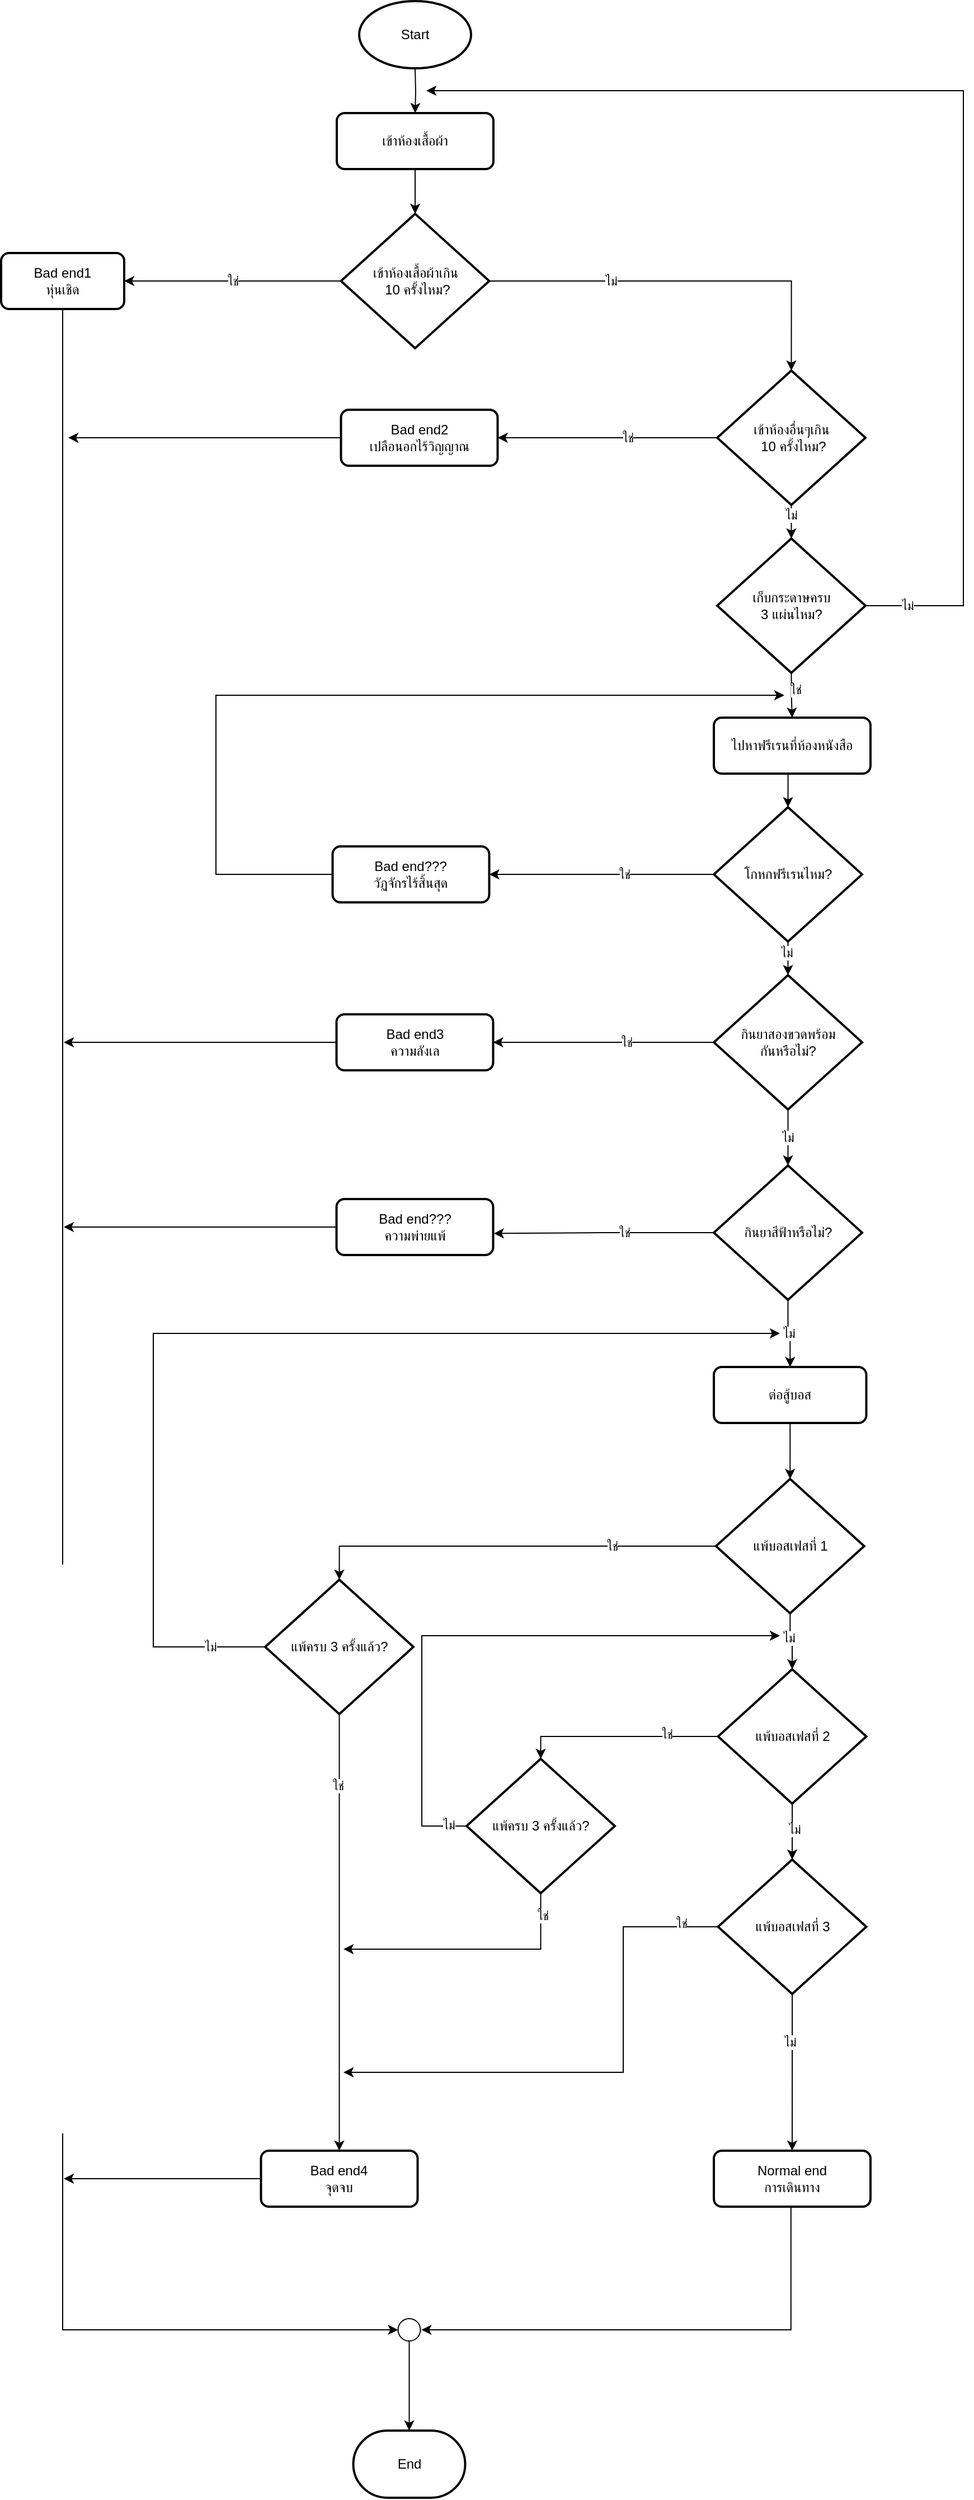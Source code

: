 <mxfile version="26.0.16">
  <diagram name="Page-1" id="IDfR5r8LUMfTRaYuUhKE">
    <mxGraphModel dx="2482" dy="785" grid="1" gridSize="10" guides="1" tooltips="1" connect="1" arrows="1" fold="1" page="1" pageScale="1" pageWidth="850" pageHeight="1100" math="0" shadow="0">
      <root>
        <mxCell id="0" />
        <mxCell id="1" parent="0" />
        <mxCell id="uSDcJzuN3soXK7VAa02k-15" value="ใช่" style="edgeStyle=orthogonalEdgeStyle;rounded=0;orthogonalLoop=1;jettySize=auto;html=1;entryX=1;entryY=0.5;entryDx=0;entryDy=0;" parent="1" source="uSDcJzuN3soXK7VAa02k-1" target="uSDcJzuN3soXK7VAa02k-14" edge="1">
          <mxGeometry relative="1" as="geometry" />
        </mxCell>
        <mxCell id="uSDcJzuN3soXK7VAa02k-1" value="เข้าห้องเสื้อผ้าเกิน&lt;div&gt;&amp;nbsp;10 ครั้งไหม?&lt;/div&gt;" style="strokeWidth=2;html=1;shape=mxgraph.flowchart.decision;whiteSpace=wrap;" parent="1" vertex="1">
          <mxGeometry x="-56.25" y="210" width="132.5" height="120" as="geometry" />
        </mxCell>
        <mxCell id="uSDcJzuN3soXK7VAa02k-4" value="End" style="strokeWidth=2;html=1;shape=mxgraph.flowchart.terminator;whiteSpace=wrap;" parent="1" vertex="1">
          <mxGeometry x="-45.25" y="2190" width="100" height="60" as="geometry" />
        </mxCell>
        <mxCell id="uSDcJzuN3soXK7VAa02k-8" value="" style="edgeStyle=orthogonalEdgeStyle;rounded=0;orthogonalLoop=1;jettySize=auto;html=1;" parent="1" target="uSDcJzuN3soXK7VAa02k-7" edge="1">
          <mxGeometry relative="1" as="geometry">
            <mxPoint x="10" y="80" as="sourcePoint" />
          </mxGeometry>
        </mxCell>
        <mxCell id="uSDcJzuN3soXK7VAa02k-11" value="" style="edgeStyle=orthogonalEdgeStyle;rounded=0;orthogonalLoop=1;jettySize=auto;html=1;" parent="1" source="uSDcJzuN3soXK7VAa02k-7" target="uSDcJzuN3soXK7VAa02k-1" edge="1">
          <mxGeometry relative="1" as="geometry" />
        </mxCell>
        <mxCell id="uSDcJzuN3soXK7VAa02k-7" value="เข้าห้องเสื้อผ้า" style="rounded=1;whiteSpace=wrap;html=1;absoluteArcSize=1;arcSize=14;strokeWidth=2;" parent="1" vertex="1">
          <mxGeometry x="-60" y="120" width="140" height="50" as="geometry" />
        </mxCell>
        <mxCell id="uSDcJzuN3soXK7VAa02k-10" value="Start" style="strokeWidth=2;html=1;shape=mxgraph.flowchart.start_1;whiteSpace=wrap;" parent="1" vertex="1">
          <mxGeometry x="-40" y="20" width="100" height="60" as="geometry" />
        </mxCell>
        <mxCell id="uSDcJzuN3soXK7VAa02k-14" value="Bad end1&lt;div&gt;หุ่นเชิด&lt;/div&gt;" style="rounded=1;whiteSpace=wrap;html=1;absoluteArcSize=1;arcSize=14;strokeWidth=2;" parent="1" vertex="1">
          <mxGeometry x="-360" y="245" width="110" height="50" as="geometry" />
        </mxCell>
        <mxCell id="uSDcJzuN3soXK7VAa02k-23" value="ใช่" style="edgeStyle=orthogonalEdgeStyle;rounded=0;orthogonalLoop=1;jettySize=auto;html=1;entryX=1;entryY=0.5;entryDx=0;entryDy=0;" parent="1" source="uSDcJzuN3soXK7VAa02k-17" target="uSDcJzuN3soXK7VAa02k-25" edge="1">
          <mxGeometry x="-0.185" relative="1" as="geometry">
            <mxPoint x="90" y="410" as="targetPoint" />
            <mxPoint as="offset" />
          </mxGeometry>
        </mxCell>
        <mxCell id="1ZfE2ZHqK8PGb9SZGu6e-6" value="" style="edgeStyle=orthogonalEdgeStyle;rounded=0;orthogonalLoop=1;jettySize=auto;html=1;" edge="1" parent="1" source="uSDcJzuN3soXK7VAa02k-17" target="1ZfE2ZHqK8PGb9SZGu6e-1">
          <mxGeometry relative="1" as="geometry" />
        </mxCell>
        <mxCell id="1ZfE2ZHqK8PGb9SZGu6e-15" value="ไม่" style="edgeLabel;html=1;align=center;verticalAlign=middle;resizable=0;points=[];" vertex="1" connectable="0" parent="1ZfE2ZHqK8PGb9SZGu6e-6">
          <mxGeometry x="-0.76" y="-1" relative="1" as="geometry">
            <mxPoint y="3" as="offset" />
          </mxGeometry>
        </mxCell>
        <mxCell id="uSDcJzuN3soXK7VAa02k-17" value="เข้าห้องอื่นๆเกิน&lt;div&gt;&amp;nbsp;10 ครั้งไหม?&lt;/div&gt;" style="strokeWidth=2;html=1;shape=mxgraph.flowchart.decision;whiteSpace=wrap;" parent="1" vertex="1">
          <mxGeometry x="280" y="350" width="132.5" height="120" as="geometry" />
        </mxCell>
        <mxCell id="uSDcJzuN3soXK7VAa02k-18" value="ไม่" style="edgeStyle=orthogonalEdgeStyle;rounded=0;orthogonalLoop=1;jettySize=auto;html=1;exitX=1;exitY=0.5;exitDx=0;exitDy=0;exitPerimeter=0;entryX=0.5;entryY=0;entryDx=0;entryDy=0;entryPerimeter=0;" parent="1" source="uSDcJzuN3soXK7VAa02k-1" target="uSDcJzuN3soXK7VAa02k-17" edge="1">
          <mxGeometry x="-0.381" relative="1" as="geometry">
            <mxPoint as="offset" />
          </mxGeometry>
        </mxCell>
        <mxCell id="uSDcJzuN3soXK7VAa02k-28" value="ใช่" style="edgeStyle=orthogonalEdgeStyle;rounded=0;orthogonalLoop=1;jettySize=auto;html=1;entryX=1;entryY=0.5;entryDx=0;entryDy=0;" parent="1" source="uSDcJzuN3soXK7VAa02k-24" target="uSDcJzuN3soXK7VAa02k-27" edge="1">
          <mxGeometry x="-0.207" relative="1" as="geometry">
            <mxPoint as="offset" />
          </mxGeometry>
        </mxCell>
        <mxCell id="uSDcJzuN3soXK7VAa02k-31" value="ไม่" style="edgeStyle=orthogonalEdgeStyle;rounded=0;orthogonalLoop=1;jettySize=auto;html=1;" parent="1" source="uSDcJzuN3soXK7VAa02k-24" target="uSDcJzuN3soXK7VAa02k-29" edge="1">
          <mxGeometry relative="1" as="geometry" />
        </mxCell>
        <mxCell id="uSDcJzuN3soXK7VAa02k-24" value="&lt;span style=&quot;background-color: transparent; color: light-dark(rgb(0, 0, 0), rgb(255, 255, 255));&quot;&gt;กินยาสองขวดพร้อม&lt;/span&gt;&lt;div&gt;&lt;span style=&quot;background-color: transparent; color: light-dark(rgb(0, 0, 0), rgb(255, 255, 255));&quot;&gt;กันหรือไม่?&lt;/span&gt;&lt;/div&gt;" style="strokeWidth=2;html=1;shape=mxgraph.flowchart.decision;whiteSpace=wrap;" parent="1" vertex="1">
          <mxGeometry x="277" y="890" width="132.5" height="120" as="geometry" />
        </mxCell>
        <mxCell id="uSDcJzuN3soXK7VAa02k-102" style="edgeStyle=orthogonalEdgeStyle;rounded=0;orthogonalLoop=1;jettySize=auto;html=1;" parent="1" source="uSDcJzuN3soXK7VAa02k-25" edge="1">
          <mxGeometry relative="1" as="geometry">
            <mxPoint x="-300" y="410.0" as="targetPoint" />
          </mxGeometry>
        </mxCell>
        <mxCell id="uSDcJzuN3soXK7VAa02k-25" value="Bad end2&lt;div&gt;เปลือนอกไร้วิญญาณ&lt;/div&gt;" style="rounded=1;whiteSpace=wrap;html=1;absoluteArcSize=1;arcSize=14;strokeWidth=2;" parent="1" vertex="1">
          <mxGeometry x="-56.25" y="385" width="140" height="50" as="geometry" />
        </mxCell>
        <mxCell id="uSDcJzuN3soXK7VAa02k-103" style="edgeStyle=orthogonalEdgeStyle;rounded=0;orthogonalLoop=1;jettySize=auto;html=1;" parent="1" source="uSDcJzuN3soXK7VAa02k-27" edge="1">
          <mxGeometry relative="1" as="geometry">
            <mxPoint x="-304" y="950.0" as="targetPoint" />
          </mxGeometry>
        </mxCell>
        <mxCell id="uSDcJzuN3soXK7VAa02k-27" value="Bad end3&lt;div&gt;ความลังเล&lt;/div&gt;" style="rounded=1;whiteSpace=wrap;html=1;absoluteArcSize=1;arcSize=14;strokeWidth=2;" parent="1" vertex="1">
          <mxGeometry x="-60.25" y="925" width="140" height="50" as="geometry" />
        </mxCell>
        <mxCell id="uSDcJzuN3soXK7VAa02k-32" value="ใช่" style="edgeStyle=orthogonalEdgeStyle;rounded=0;orthogonalLoop=1;jettySize=auto;html=1;entryX=1.004;entryY=0.614;entryDx=0;entryDy=0;entryPerimeter=0;" parent="1" source="uSDcJzuN3soXK7VAa02k-29" target="uSDcJzuN3soXK7VAa02k-33" edge="1">
          <mxGeometry x="-0.185" relative="1" as="geometry">
            <mxPoint x="126" y="1120" as="targetPoint" />
            <mxPoint as="offset" />
          </mxGeometry>
        </mxCell>
        <mxCell id="uSDcJzuN3soXK7VAa02k-36" value="ไม่" style="edgeStyle=orthogonalEdgeStyle;rounded=0;orthogonalLoop=1;jettySize=auto;html=1;" parent="1" source="uSDcJzuN3soXK7VAa02k-29" target="uSDcJzuN3soXK7VAa02k-35" edge="1">
          <mxGeometry relative="1" as="geometry" />
        </mxCell>
        <mxCell id="uSDcJzuN3soXK7VAa02k-29" value="&lt;div&gt;&lt;span style=&quot;background-color: transparent; color: light-dark(rgb(0, 0, 0), rgb(255, 255, 255));&quot;&gt;กินยาสีฟ้าหรือไม่?&lt;/span&gt;&lt;/div&gt;" style="strokeWidth=2;html=1;shape=mxgraph.flowchart.decision;whiteSpace=wrap;" parent="1" vertex="1">
          <mxGeometry x="277" y="1060" width="132.5" height="120" as="geometry" />
        </mxCell>
        <mxCell id="uSDcJzuN3soXK7VAa02k-113" style="edgeStyle=orthogonalEdgeStyle;rounded=0;orthogonalLoop=1;jettySize=auto;html=1;" parent="1" source="uSDcJzuN3soXK7VAa02k-33" edge="1">
          <mxGeometry relative="1" as="geometry">
            <mxPoint x="-304" y="1115" as="targetPoint" />
          </mxGeometry>
        </mxCell>
        <mxCell id="uSDcJzuN3soXK7VAa02k-33" value="Bad end&lt;span style=&quot;background-color: transparent; color: light-dark(rgb(0, 0, 0), rgb(255, 255, 255));&quot;&gt;???&lt;/span&gt;&lt;div&gt;&lt;span style=&quot;background-color: transparent; color: light-dark(rgb(0, 0, 0), rgb(255, 255, 255));&quot;&gt;ความพ่ายแพ้&lt;/span&gt;&lt;/div&gt;" style="rounded=1;whiteSpace=wrap;html=1;absoluteArcSize=1;arcSize=14;strokeWidth=2;" parent="1" vertex="1">
          <mxGeometry x="-60.25" y="1090" width="140" height="50" as="geometry" />
        </mxCell>
        <mxCell id="uSDcJzuN3soXK7VAa02k-34" value="&lt;div&gt;&lt;span style=&quot;background-color: transparent; color: light-dark(rgb(0, 0, 0), rgb(255, 255, 255));&quot;&gt;แพ้บอสเฟสที่ 1&lt;/span&gt;&lt;/div&gt;" style="strokeWidth=2;html=1;shape=mxgraph.flowchart.decision;whiteSpace=wrap;" parent="1" vertex="1">
          <mxGeometry x="278.88" y="1340" width="132.5" height="120" as="geometry" />
        </mxCell>
        <mxCell id="uSDcJzuN3soXK7VAa02k-35" value="ต่อสู้บอส" style="rounded=1;whiteSpace=wrap;html=1;absoluteArcSize=1;arcSize=14;strokeWidth=2;" parent="1" vertex="1">
          <mxGeometry x="277" y="1240" width="136.25" height="50" as="geometry" />
        </mxCell>
        <mxCell id="uSDcJzuN3soXK7VAa02k-37" style="edgeStyle=orthogonalEdgeStyle;rounded=0;orthogonalLoop=1;jettySize=auto;html=1;entryX=0.5;entryY=0;entryDx=0;entryDy=0;entryPerimeter=0;" parent="1" source="uSDcJzuN3soXK7VAa02k-35" target="uSDcJzuN3soXK7VAa02k-34" edge="1">
          <mxGeometry relative="1" as="geometry" />
        </mxCell>
        <mxCell id="uSDcJzuN3soXK7VAa02k-71" style="edgeStyle=orthogonalEdgeStyle;rounded=0;orthogonalLoop=1;jettySize=auto;html=1;" parent="1" edge="1">
          <mxGeometry relative="1" as="geometry">
            <mxPoint x="336" y="1210" as="targetPoint" />
            <mxPoint x="-124" y="1490" as="sourcePoint" />
            <Array as="points">
              <mxPoint x="-224" y="1490" />
              <mxPoint x="-224" y="1210" />
            </Array>
          </mxGeometry>
        </mxCell>
        <mxCell id="uSDcJzuN3soXK7VAa02k-72" value="ไม่" style="edgeLabel;html=1;align=center;verticalAlign=middle;resizable=0;points=[];" parent="uSDcJzuN3soXK7VAa02k-71" vertex="1" connectable="0">
          <mxGeometry x="-0.841" y="-1" relative="1" as="geometry">
            <mxPoint x="25" y="1" as="offset" />
          </mxGeometry>
        </mxCell>
        <mxCell id="uSDcJzuN3soXK7VAa02k-82" style="edgeStyle=orthogonalEdgeStyle;rounded=0;orthogonalLoop=1;jettySize=auto;html=1;entryX=0.5;entryY=0;entryDx=0;entryDy=0;" parent="1" source="uSDcJzuN3soXK7VAa02k-38" target="uSDcJzuN3soXK7VAa02k-44" edge="1">
          <mxGeometry relative="1" as="geometry" />
        </mxCell>
        <mxCell id="uSDcJzuN3soXK7VAa02k-86" value="ใช่" style="edgeLabel;html=1;align=center;verticalAlign=middle;resizable=0;points=[];" parent="uSDcJzuN3soXK7VAa02k-82" vertex="1" connectable="0">
          <mxGeometry x="-0.255" relative="1" as="geometry">
            <mxPoint x="-2" y="-82" as="offset" />
          </mxGeometry>
        </mxCell>
        <mxCell id="uSDcJzuN3soXK7VAa02k-38" value="แพ้ครบ 3 ครั้งแล้ว?" style="strokeWidth=2;html=1;shape=mxgraph.flowchart.decision;whiteSpace=wrap;" parent="1" vertex="1">
          <mxGeometry x="-124" y="1430" width="132.5" height="120" as="geometry" />
        </mxCell>
        <mxCell id="uSDcJzuN3soXK7VAa02k-104" style="edgeStyle=orthogonalEdgeStyle;rounded=0;orthogonalLoop=1;jettySize=auto;html=1;" parent="1" source="uSDcJzuN3soXK7VAa02k-44" edge="1">
          <mxGeometry relative="1" as="geometry">
            <mxPoint x="-304" y="1965" as="targetPoint" />
          </mxGeometry>
        </mxCell>
        <mxCell id="uSDcJzuN3soXK7VAa02k-44" value="Bad end4&lt;div&gt;จุดจบ&lt;/div&gt;" style="rounded=1;whiteSpace=wrap;html=1;absoluteArcSize=1;arcSize=14;strokeWidth=2;" parent="1" vertex="1">
          <mxGeometry x="-127.75" y="1940" width="140" height="50" as="geometry" />
        </mxCell>
        <mxCell id="uSDcJzuN3soXK7VAa02k-47" value="&lt;div&gt;&lt;span style=&quot;background-color: transparent; color: light-dark(rgb(0, 0, 0), rgb(255, 255, 255));&quot;&gt;แพ้บอสเฟสที่ 2&lt;/span&gt;&lt;/div&gt;" style="strokeWidth=2;html=1;shape=mxgraph.flowchart.decision;whiteSpace=wrap;" parent="1" vertex="1">
          <mxGeometry x="280.75" y="1510" width="132.5" height="120" as="geometry" />
        </mxCell>
        <mxCell id="uSDcJzuN3soXK7VAa02k-49" style="edgeStyle=orthogonalEdgeStyle;rounded=0;orthogonalLoop=1;jettySize=auto;html=1;entryX=0.5;entryY=0;entryDx=0;entryDy=0;entryPerimeter=0;" parent="1" source="uSDcJzuN3soXK7VAa02k-34" target="uSDcJzuN3soXK7VAa02k-47" edge="1">
          <mxGeometry relative="1" as="geometry" />
        </mxCell>
        <mxCell id="uSDcJzuN3soXK7VAa02k-51" value="ไม่" style="edgeLabel;html=1;align=center;verticalAlign=middle;resizable=0;points=[];" parent="uSDcJzuN3soXK7VAa02k-49" vertex="1" connectable="0">
          <mxGeometry x="-0.171" y="-1" relative="1" as="geometry">
            <mxPoint as="offset" />
          </mxGeometry>
        </mxCell>
        <mxCell id="uSDcJzuN3soXK7VAa02k-89" style="edgeStyle=orthogonalEdgeStyle;rounded=0;orthogonalLoop=1;jettySize=auto;html=1;" parent="1" source="uSDcJzuN3soXK7VAa02k-50" edge="1">
          <mxGeometry relative="1" as="geometry">
            <mxPoint x="-54" y="1870" as="targetPoint" />
            <Array as="points">
              <mxPoint x="196" y="1740" />
              <mxPoint x="196" y="1870" />
            </Array>
          </mxGeometry>
        </mxCell>
        <mxCell id="uSDcJzuN3soXK7VAa02k-90" value="ใช่" style="edgeLabel;html=1;align=center;verticalAlign=middle;resizable=0;points=[];" parent="uSDcJzuN3soXK7VAa02k-89" vertex="1" connectable="0">
          <mxGeometry x="-0.858" y="-3" relative="1" as="geometry">
            <mxPoint as="offset" />
          </mxGeometry>
        </mxCell>
        <mxCell id="uSDcJzuN3soXK7VAa02k-95" style="edgeStyle=orthogonalEdgeStyle;rounded=0;orthogonalLoop=1;jettySize=auto;html=1;entryX=0.5;entryY=0;entryDx=0;entryDy=0;" parent="1" source="uSDcJzuN3soXK7VAa02k-50" target="uSDcJzuN3soXK7VAa02k-91" edge="1">
          <mxGeometry relative="1" as="geometry" />
        </mxCell>
        <mxCell id="uSDcJzuN3soXK7VAa02k-100" value="ไม่" style="edgeLabel;html=1;align=center;verticalAlign=middle;resizable=0;points=[];" parent="uSDcJzuN3soXK7VAa02k-95" vertex="1" connectable="0">
          <mxGeometry x="-0.393" y="-2" relative="1" as="geometry">
            <mxPoint as="offset" />
          </mxGeometry>
        </mxCell>
        <mxCell id="uSDcJzuN3soXK7VAa02k-50" value="&lt;div&gt;&lt;span style=&quot;background-color: transparent; color: light-dark(rgb(0, 0, 0), rgb(255, 255, 255));&quot;&gt;แพ้บอสเฟสที่ 3&lt;/span&gt;&lt;/div&gt;" style="strokeWidth=2;html=1;shape=mxgraph.flowchart.decision;whiteSpace=wrap;" parent="1" vertex="1">
          <mxGeometry x="280.75" y="1680" width="132.5" height="120" as="geometry" />
        </mxCell>
        <mxCell id="uSDcJzuN3soXK7VAa02k-52" style="edgeStyle=orthogonalEdgeStyle;rounded=0;orthogonalLoop=1;jettySize=auto;html=1;entryX=0.5;entryY=0;entryDx=0;entryDy=0;entryPerimeter=0;" parent="1" source="uSDcJzuN3soXK7VAa02k-47" target="uSDcJzuN3soXK7VAa02k-50" edge="1">
          <mxGeometry relative="1" as="geometry" />
        </mxCell>
        <mxCell id="uSDcJzuN3soXK7VAa02k-53" value="ไม่" style="edgeLabel;html=1;align=center;verticalAlign=middle;resizable=0;points=[];" parent="uSDcJzuN3soXK7VAa02k-52" vertex="1" connectable="0">
          <mxGeometry x="-0.074" y="2" relative="1" as="geometry">
            <mxPoint as="offset" />
          </mxGeometry>
        </mxCell>
        <mxCell id="uSDcJzuN3soXK7VAa02k-84" style="edgeStyle=orthogonalEdgeStyle;rounded=0;orthogonalLoop=1;jettySize=auto;html=1;" parent="1" source="uSDcJzuN3soXK7VAa02k-74" edge="1">
          <mxGeometry relative="1" as="geometry">
            <mxPoint x="336" y="1480.0" as="targetPoint" />
            <Array as="points">
              <mxPoint x="16" y="1650" />
              <mxPoint x="16" y="1480" />
            </Array>
          </mxGeometry>
        </mxCell>
        <mxCell id="uSDcJzuN3soXK7VAa02k-85" value="ไม่" style="edgeLabel;html=1;align=center;verticalAlign=middle;resizable=0;points=[];" parent="uSDcJzuN3soXK7VAa02k-84" vertex="1" connectable="0">
          <mxGeometry x="-0.937" y="-1" relative="1" as="geometry">
            <mxPoint as="offset" />
          </mxGeometry>
        </mxCell>
        <mxCell id="uSDcJzuN3soXK7VAa02k-87" style="edgeStyle=orthogonalEdgeStyle;rounded=0;orthogonalLoop=1;jettySize=auto;html=1;" parent="1" source="uSDcJzuN3soXK7VAa02k-74" edge="1">
          <mxGeometry relative="1" as="geometry">
            <mxPoint x="-54" y="1760.0" as="targetPoint" />
            <Array as="points">
              <mxPoint x="122" y="1760" />
            </Array>
          </mxGeometry>
        </mxCell>
        <mxCell id="uSDcJzuN3soXK7VAa02k-88" value="ใช่" style="edgeLabel;html=1;align=center;verticalAlign=middle;resizable=0;points=[];" parent="uSDcJzuN3soXK7VAa02k-87" vertex="1" connectable="0">
          <mxGeometry x="-0.822" y="1" relative="1" as="geometry">
            <mxPoint as="offset" />
          </mxGeometry>
        </mxCell>
        <mxCell id="uSDcJzuN3soXK7VAa02k-74" value="แพ้ครบ 3 ครั้งแล้ว?" style="strokeWidth=2;html=1;shape=mxgraph.flowchart.decision;whiteSpace=wrap;" parent="1" vertex="1">
          <mxGeometry x="56" y="1590" width="132.5" height="120" as="geometry" />
        </mxCell>
        <mxCell id="uSDcJzuN3soXK7VAa02k-77" style="edgeStyle=orthogonalEdgeStyle;rounded=0;orthogonalLoop=1;jettySize=auto;html=1;entryX=0.5;entryY=0;entryDx=0;entryDy=0;entryPerimeter=0;" parent="1" source="uSDcJzuN3soXK7VAa02k-34" target="uSDcJzuN3soXK7VAa02k-38" edge="1">
          <mxGeometry relative="1" as="geometry" />
        </mxCell>
        <mxCell id="uSDcJzuN3soXK7VAa02k-79" value="ใช่" style="edgeLabel;html=1;align=center;verticalAlign=middle;resizable=0;points=[];" parent="uSDcJzuN3soXK7VAa02k-77" vertex="1" connectable="0">
          <mxGeometry x="-0.493" relative="1" as="geometry">
            <mxPoint as="offset" />
          </mxGeometry>
        </mxCell>
        <mxCell id="uSDcJzuN3soXK7VAa02k-80" style="edgeStyle=orthogonalEdgeStyle;rounded=0;orthogonalLoop=1;jettySize=auto;html=1;entryX=0.5;entryY=0;entryDx=0;entryDy=0;entryPerimeter=0;" parent="1" source="uSDcJzuN3soXK7VAa02k-47" target="uSDcJzuN3soXK7VAa02k-74" edge="1">
          <mxGeometry relative="1" as="geometry" />
        </mxCell>
        <mxCell id="uSDcJzuN3soXK7VAa02k-83" value="ใช่" style="edgeLabel;html=1;align=center;verticalAlign=middle;resizable=0;points=[];" parent="uSDcJzuN3soXK7VAa02k-80" vertex="1" connectable="0">
          <mxGeometry x="-0.478" y="-1" relative="1" as="geometry">
            <mxPoint y="-1" as="offset" />
          </mxGeometry>
        </mxCell>
        <mxCell id="uSDcJzuN3soXK7VAa02k-111" style="edgeStyle=orthogonalEdgeStyle;rounded=0;orthogonalLoop=1;jettySize=auto;html=1;" parent="1" edge="1">
          <mxGeometry relative="1" as="geometry">
            <mxPoint x="15.63" y="2100" as="targetPoint" />
            <mxPoint x="345.91" y="1970" as="sourcePoint" />
            <Array as="points">
              <mxPoint x="345.88" y="2100" />
            </Array>
          </mxGeometry>
        </mxCell>
        <mxCell id="uSDcJzuN3soXK7VAa02k-91" value="Normal end&lt;div&gt;การเดินทาง&lt;/div&gt;" style="rounded=1;whiteSpace=wrap;html=1;absoluteArcSize=1;arcSize=14;strokeWidth=2;" parent="1" vertex="1">
          <mxGeometry x="277" y="1940" width="140" height="50" as="geometry" />
        </mxCell>
        <mxCell id="uSDcJzuN3soXK7VAa02k-96" style="edgeStyle=orthogonalEdgeStyle;rounded=0;orthogonalLoop=1;jettySize=auto;html=1;entryX=0;entryY=0.5;entryDx=0;entryDy=0;entryPerimeter=0;" parent="1" source="uSDcJzuN3soXK7VAa02k-14" target="uSDcJzuN3soXK7VAa02k-109" edge="1">
          <mxGeometry relative="1" as="geometry">
            <mxPoint x="-10" y="1900" as="targetPoint" />
            <Array as="points">
              <mxPoint x="-305" y="2100" />
            </Array>
          </mxGeometry>
        </mxCell>
        <mxCell id="uSDcJzuN3soXK7VAa02k-109" value="" style="verticalLabelPosition=bottom;verticalAlign=top;html=1;shape=mxgraph.flowchart.on-page_reference;" parent="1" vertex="1">
          <mxGeometry x="-5.25" y="2090" width="20" height="20" as="geometry" />
        </mxCell>
        <mxCell id="uSDcJzuN3soXK7VAa02k-112" style="edgeStyle=orthogonalEdgeStyle;rounded=0;orthogonalLoop=1;jettySize=auto;html=1;entryX=0.5;entryY=0;entryDx=0;entryDy=0;entryPerimeter=0;" parent="1" source="uSDcJzuN3soXK7VAa02k-109" target="uSDcJzuN3soXK7VAa02k-4" edge="1">
          <mxGeometry relative="1" as="geometry" />
        </mxCell>
        <mxCell id="uSDcJzuN3soXK7VAa02k-122" style="edgeStyle=orthogonalEdgeStyle;rounded=0;orthogonalLoop=1;jettySize=auto;html=1;entryX=1;entryY=0.5;entryDx=0;entryDy=0;" parent="1" source="uSDcJzuN3soXK7VAa02k-114" target="uSDcJzuN3soXK7VAa02k-121" edge="1">
          <mxGeometry relative="1" as="geometry" />
        </mxCell>
        <mxCell id="uSDcJzuN3soXK7VAa02k-123" value="ใช่" style="edgeLabel;html=1;align=center;verticalAlign=middle;resizable=0;points=[];" parent="uSDcJzuN3soXK7VAa02k-122" vertex="1" connectable="0">
          <mxGeometry x="-0.092" y="-1" relative="1" as="geometry">
            <mxPoint x="11" y="1" as="offset" />
          </mxGeometry>
        </mxCell>
        <mxCell id="uSDcJzuN3soXK7VAa02k-114" value="โกหกฟรีเรนไหม?" style="strokeWidth=2;html=1;shape=mxgraph.flowchart.decision;whiteSpace=wrap;" parent="1" vertex="1">
          <mxGeometry x="277" y="740" width="132.5" height="120" as="geometry" />
        </mxCell>
        <mxCell id="uSDcJzuN3soXK7VAa02k-118" style="edgeStyle=orthogonalEdgeStyle;rounded=0;orthogonalLoop=1;jettySize=auto;html=1;entryX=0.5;entryY=0;entryDx=0;entryDy=0;entryPerimeter=0;" parent="1" source="uSDcJzuN3soXK7VAa02k-114" target="uSDcJzuN3soXK7VAa02k-24" edge="1">
          <mxGeometry relative="1" as="geometry" />
        </mxCell>
        <mxCell id="1ZfE2ZHqK8PGb9SZGu6e-14" value="ไม่" style="edgeLabel;html=1;align=center;verticalAlign=middle;resizable=0;points=[];" vertex="1" connectable="0" parent="uSDcJzuN3soXK7VAa02k-118">
          <mxGeometry x="-0.733" y="-2" relative="1" as="geometry">
            <mxPoint y="6" as="offset" />
          </mxGeometry>
        </mxCell>
        <mxCell id="uSDcJzuN3soXK7VAa02k-124" style="edgeStyle=orthogonalEdgeStyle;rounded=0;orthogonalLoop=1;jettySize=auto;html=1;" parent="1" source="uSDcJzuN3soXK7VAa02k-121" edge="1">
          <mxGeometry relative="1" as="geometry">
            <mxPoint x="340" y="640" as="targetPoint" />
            <Array as="points">
              <mxPoint x="-168" y="800" />
              <mxPoint x="-168" y="640" />
            </Array>
          </mxGeometry>
        </mxCell>
        <mxCell id="uSDcJzuN3soXK7VAa02k-121" value="Bad end&lt;span style=&quot;background-color: transparent; color: light-dark(rgb(0, 0, 0), rgb(255, 255, 255));&quot;&gt;???&lt;/span&gt;&lt;div&gt;วัฏจักรไร้สิ้นสุด&lt;/div&gt;" style="rounded=1;whiteSpace=wrap;html=1;absoluteArcSize=1;arcSize=14;strokeWidth=2;" parent="1" vertex="1">
          <mxGeometry x="-63.75" y="775" width="140" height="50" as="geometry" />
        </mxCell>
        <mxCell id="1ZfE2ZHqK8PGb9SZGu6e-10" style="edgeStyle=orthogonalEdgeStyle;rounded=0;orthogonalLoop=1;jettySize=auto;html=1;" edge="1" parent="1" source="1ZfE2ZHqK8PGb9SZGu6e-1">
          <mxGeometry relative="1" as="geometry">
            <mxPoint x="20" y="100" as="targetPoint" />
            <Array as="points">
              <mxPoint x="500" y="560" />
              <mxPoint x="500" y="100" />
            </Array>
          </mxGeometry>
        </mxCell>
        <mxCell id="1ZfE2ZHqK8PGb9SZGu6e-11" value="ไม่" style="edgeLabel;html=1;align=center;verticalAlign=middle;resizable=0;points=[];" vertex="1" connectable="0" parent="1ZfE2ZHqK8PGb9SZGu6e-10">
          <mxGeometry x="-0.948" y="-1" relative="1" as="geometry">
            <mxPoint x="11" y="-1" as="offset" />
          </mxGeometry>
        </mxCell>
        <mxCell id="1ZfE2ZHqK8PGb9SZGu6e-12" style="edgeStyle=orthogonalEdgeStyle;rounded=0;orthogonalLoop=1;jettySize=auto;html=1;exitX=0.5;exitY=1;exitDx=0;exitDy=0;exitPerimeter=0;entryX=0.5;entryY=0;entryDx=0;entryDy=0;" edge="1" parent="1" source="1ZfE2ZHqK8PGb9SZGu6e-1" target="1ZfE2ZHqK8PGb9SZGu6e-3">
          <mxGeometry relative="1" as="geometry" />
        </mxCell>
        <mxCell id="1ZfE2ZHqK8PGb9SZGu6e-13" value="ใช่" style="edgeLabel;html=1;align=center;verticalAlign=middle;resizable=0;points=[];" vertex="1" connectable="0" parent="1ZfE2ZHqK8PGb9SZGu6e-12">
          <mxGeometry x="-0.263" y="3" relative="1" as="geometry">
            <mxPoint as="offset" />
          </mxGeometry>
        </mxCell>
        <mxCell id="1ZfE2ZHqK8PGb9SZGu6e-1" value="เก็บกระดาษครบ&lt;div&gt;3 แผ่นไหม?&lt;/div&gt;" style="strokeWidth=2;html=1;shape=mxgraph.flowchart.decision;whiteSpace=wrap;" vertex="1" parent="1">
          <mxGeometry x="280" y="500" width="132.5" height="120" as="geometry" />
        </mxCell>
        <mxCell id="1ZfE2ZHqK8PGb9SZGu6e-3" value="ไปหาฟรีเรนที่ห้องหนังสือ" style="rounded=1;whiteSpace=wrap;html=1;absoluteArcSize=1;arcSize=14;strokeWidth=2;" vertex="1" parent="1">
          <mxGeometry x="277" y="660" width="140" height="50" as="geometry" />
        </mxCell>
        <mxCell id="1ZfE2ZHqK8PGb9SZGu6e-5" style="edgeStyle=orthogonalEdgeStyle;rounded=0;orthogonalLoop=1;jettySize=auto;html=1;exitX=0.5;exitY=1;exitDx=0;exitDy=0;entryX=0.5;entryY=0;entryDx=0;entryDy=0;entryPerimeter=0;" edge="1" parent="1" source="1ZfE2ZHqK8PGb9SZGu6e-3" target="uSDcJzuN3soXK7VAa02k-114">
          <mxGeometry relative="1" as="geometry" />
        </mxCell>
      </root>
    </mxGraphModel>
  </diagram>
</mxfile>
